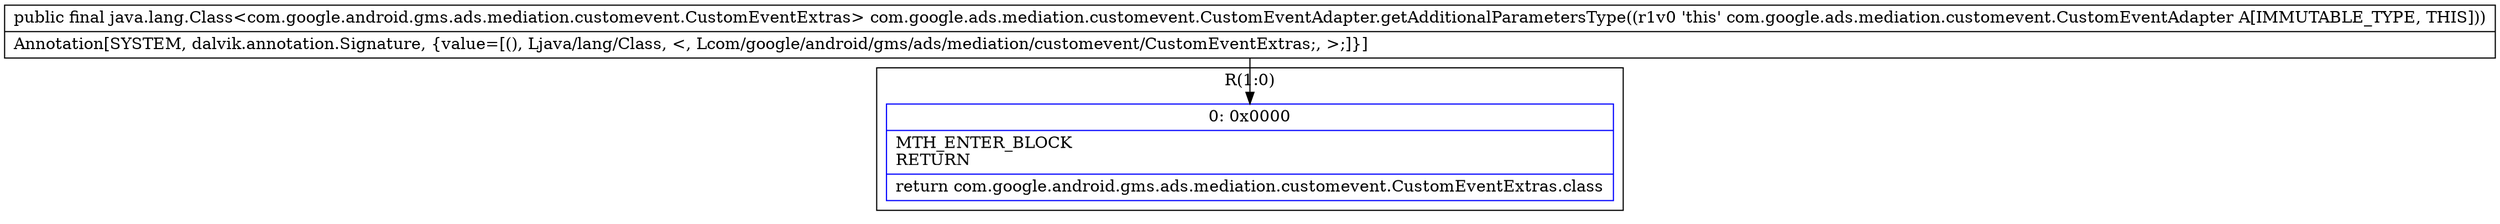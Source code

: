 digraph "CFG forcom.google.ads.mediation.customevent.CustomEventAdapter.getAdditionalParametersType()Ljava\/lang\/Class;" {
subgraph cluster_Region_1536263917 {
label = "R(1:0)";
node [shape=record,color=blue];
Node_0 [shape=record,label="{0\:\ 0x0000|MTH_ENTER_BLOCK\lRETURN\l|return com.google.android.gms.ads.mediation.customevent.CustomEventExtras.class\l}"];
}
MethodNode[shape=record,label="{public final java.lang.Class\<com.google.android.gms.ads.mediation.customevent.CustomEventExtras\> com.google.ads.mediation.customevent.CustomEventAdapter.getAdditionalParametersType((r1v0 'this' com.google.ads.mediation.customevent.CustomEventAdapter A[IMMUTABLE_TYPE, THIS]))  | Annotation[SYSTEM, dalvik.annotation.Signature, \{value=[(), Ljava\/lang\/Class, \<, Lcom\/google\/android\/gms\/ads\/mediation\/customevent\/CustomEventExtras;, \>;]\}]\l}"];
MethodNode -> Node_0;
}


